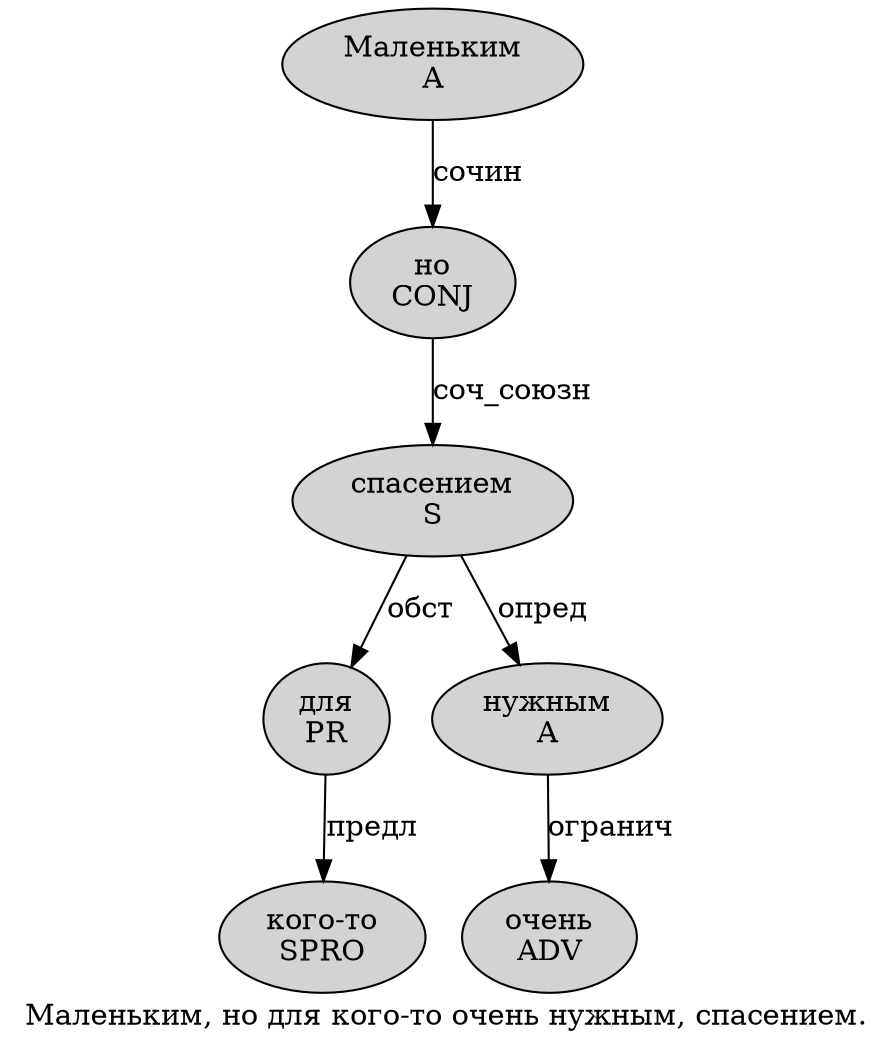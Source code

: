 digraph SENTENCE_1875 {
	graph [label="Маленьким, но для кого-то очень нужным, спасением."]
	node [style=filled]
		0 [label="Маленьким
A" color="" fillcolor=lightgray penwidth=1 shape=ellipse]
		2 [label="но
CONJ" color="" fillcolor=lightgray penwidth=1 shape=ellipse]
		3 [label="для
PR" color="" fillcolor=lightgray penwidth=1 shape=ellipse]
		4 [label="кого-то
SPRO" color="" fillcolor=lightgray penwidth=1 shape=ellipse]
		5 [label="очень
ADV" color="" fillcolor=lightgray penwidth=1 shape=ellipse]
		6 [label="нужным
A" color="" fillcolor=lightgray penwidth=1 shape=ellipse]
		8 [label="спасением
S" color="" fillcolor=lightgray penwidth=1 shape=ellipse]
			8 -> 3 [label="обст"]
			8 -> 6 [label="опред"]
			3 -> 4 [label="предл"]
			6 -> 5 [label="огранич"]
			0 -> 2 [label="сочин"]
			2 -> 8 [label="соч_союзн"]
}